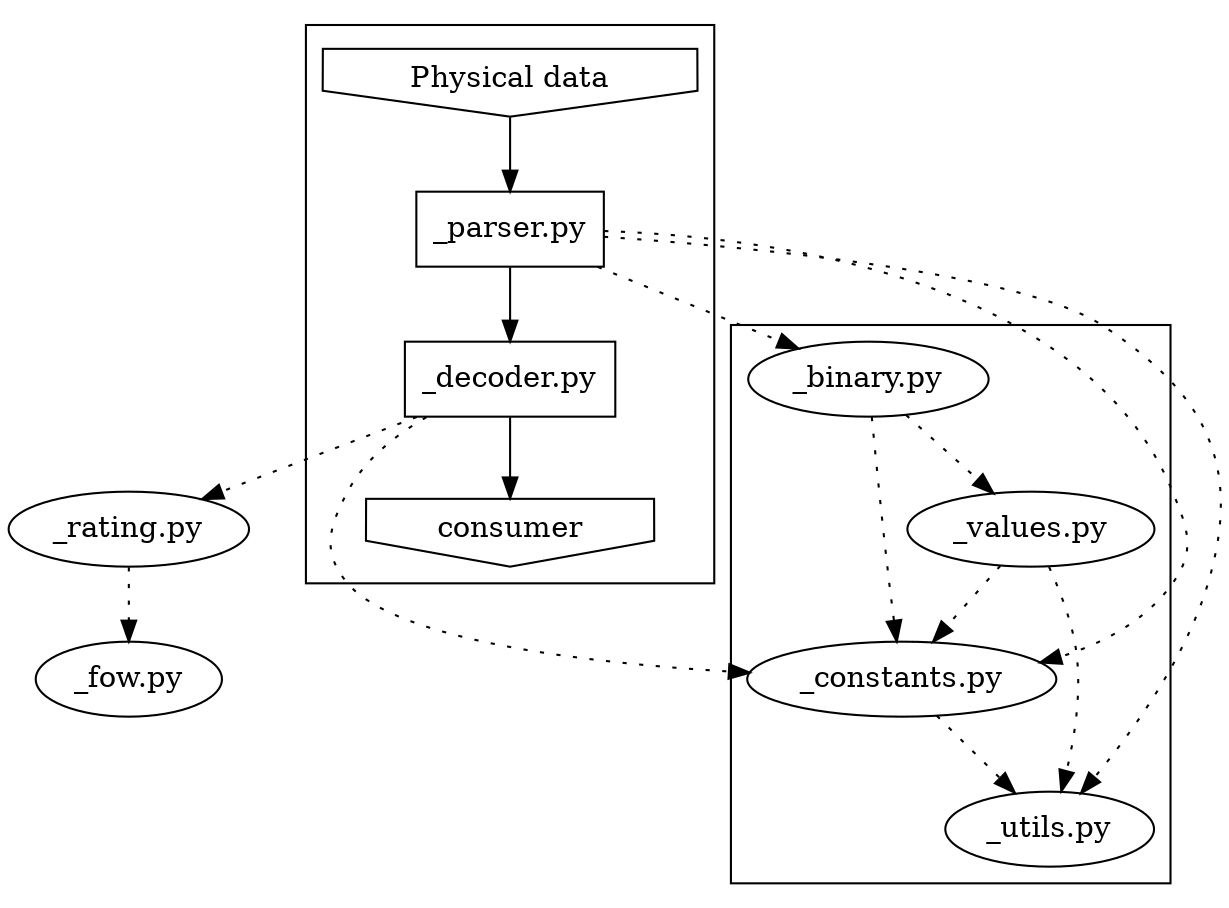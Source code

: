 digraph G
{
	rating [label="_rating.py"];
	fow [label="_fow.py"];

	subgraph cluster0
	{
		binary [label="_binary.py", group="group1"];
		constants [label="_constants.py", group="group1"];
		values [label="_values.py"];
		utils [label="_utils.py"];
	}
	

	subgraph cluster1
	{
		data [shape=invhouse, label="Physical data", group="group0"];
		parser [shape=rectangle, label="_parser.py", group="group0"];
		decoder [shape=rectangle, label="_decoder.py", group="group0"];
		consumer [shape=invhouse, group="group0"];
		data -> parser -> decoder -> consumer;
	}

	parser -> binary [style=dotted]
	rating -> fow [style=dotted]
	binary -> constants [style=dotted]
	decoder -> constants [style=dotted]
	parser -> constants [style=dotted]
	values -> constants [style=dotted]
	decoder -> rating [style=dotted]
	constants -> utils [style=dotted]
	parser -> utils [style=dotted]
	values -> utils [style=dotted]
	binary -> values [style=dotted]
}
